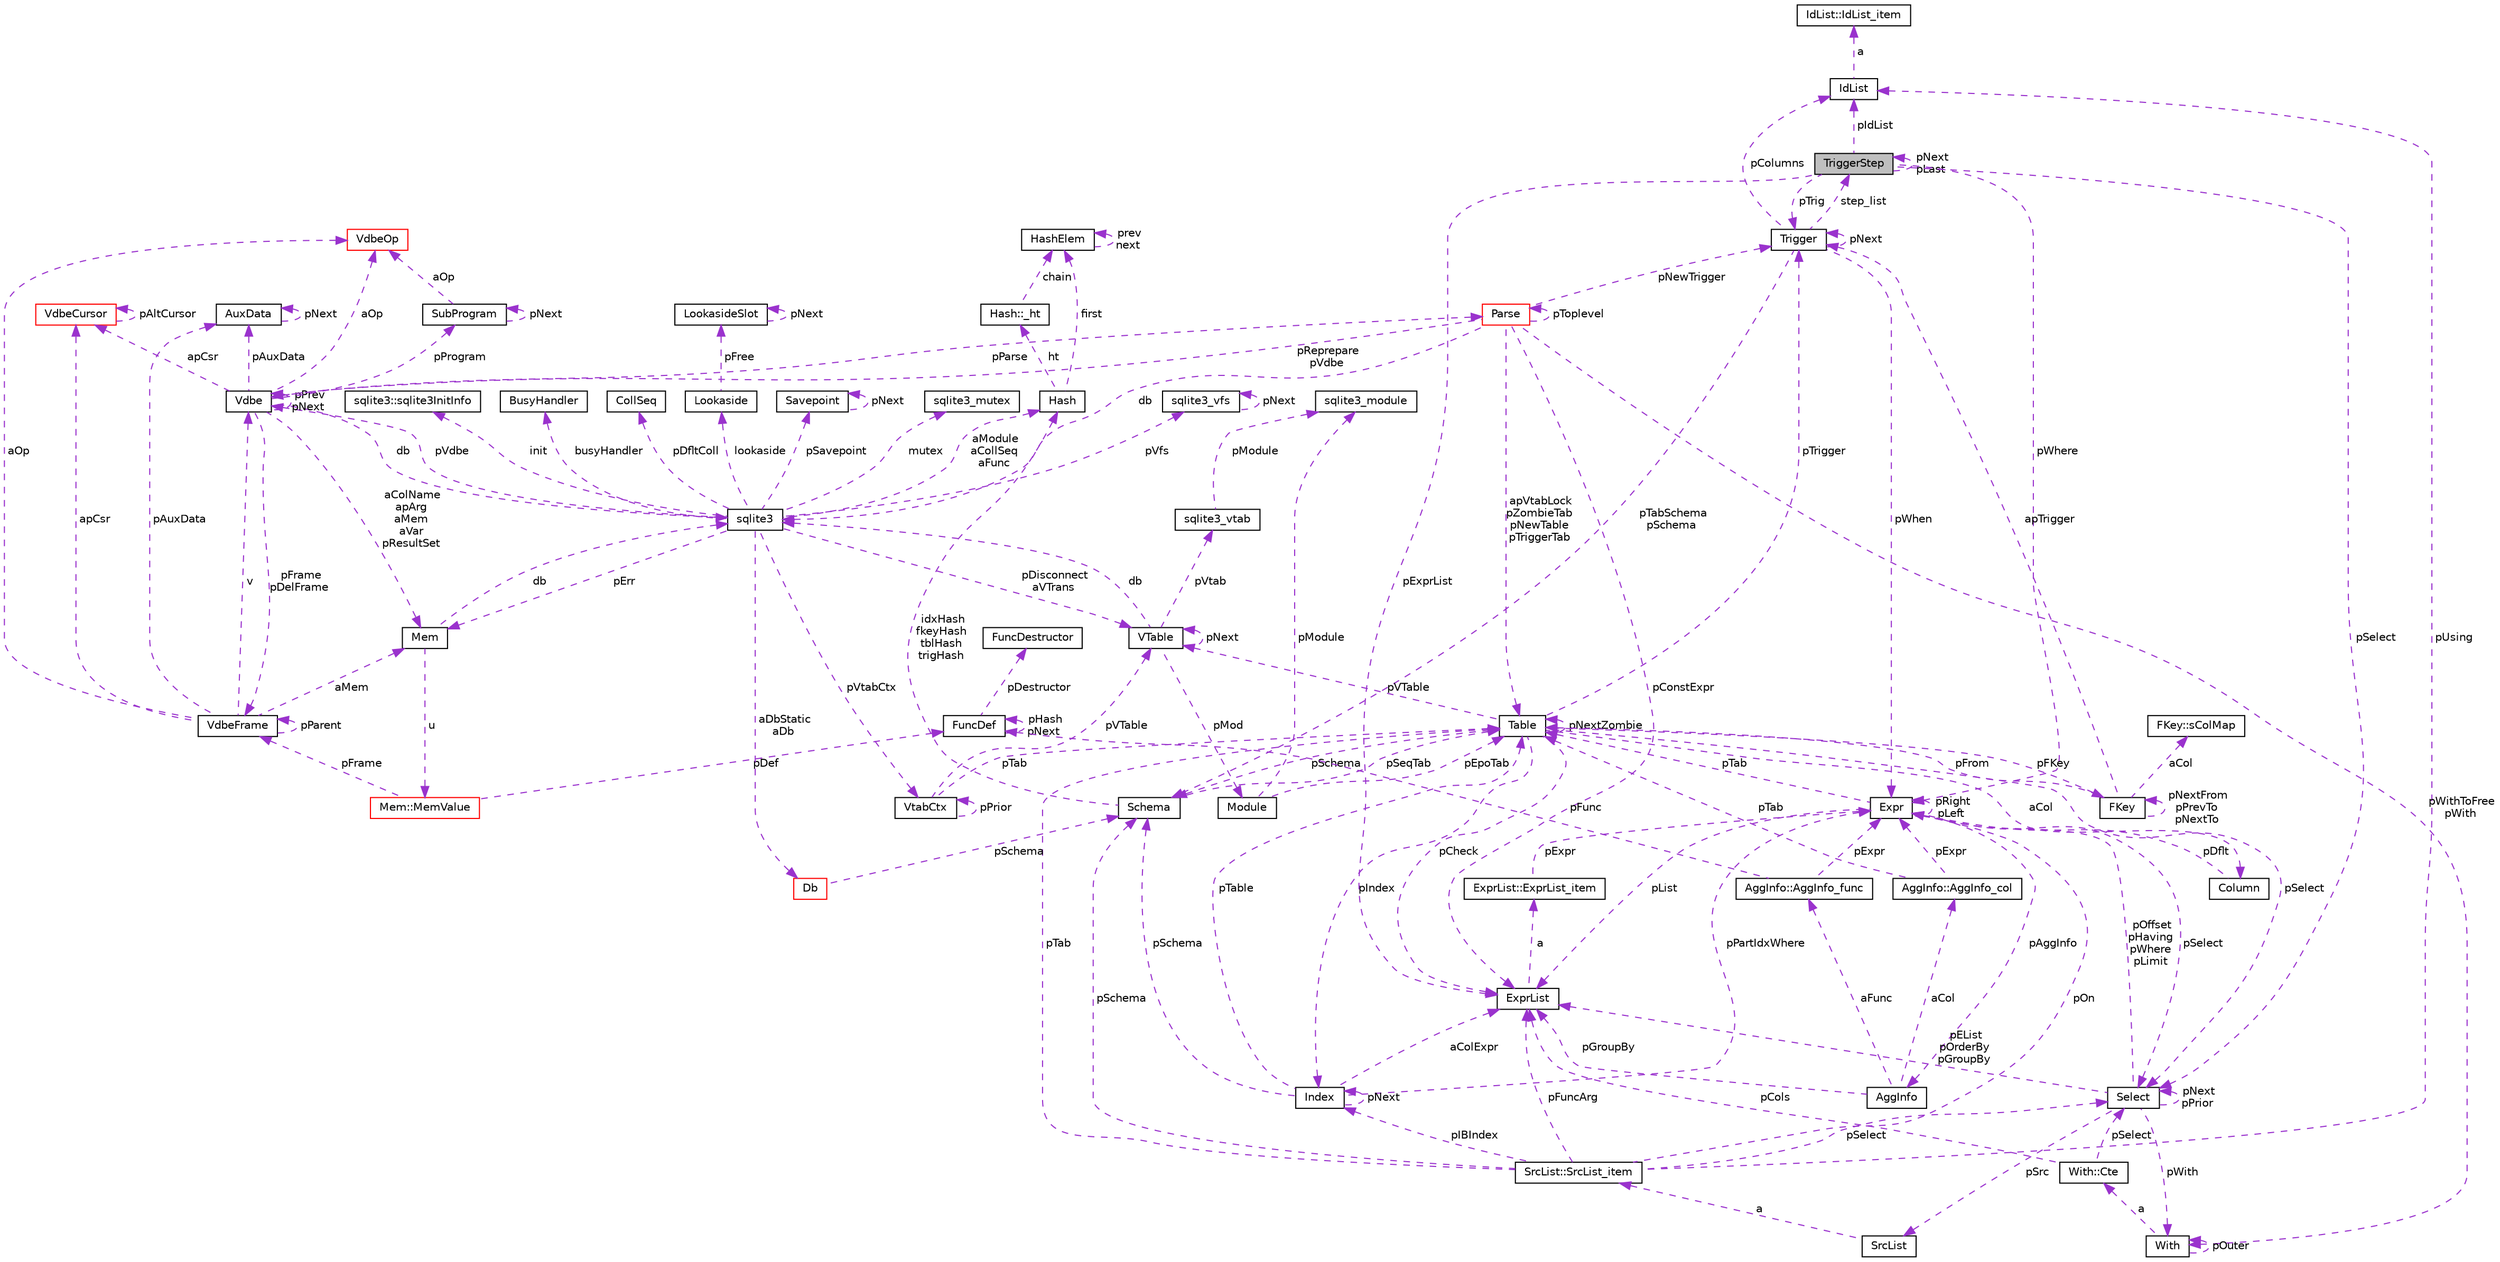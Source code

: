 digraph "TriggerStep"
{
  edge [fontname="Helvetica",fontsize="10",labelfontname="Helvetica",labelfontsize="10"];
  node [fontname="Helvetica",fontsize="10",shape=record];
  Node1 [label="TriggerStep",height=0.2,width=0.4,color="black", fillcolor="grey75", style="filled", fontcolor="black"];
  Node1 -> Node1 [dir="back",color="darkorchid3",fontsize="10",style="dashed",label=" pNext\npLast" ,fontname="Helvetica"];
  Node2 -> Node1 [dir="back",color="darkorchid3",fontsize="10",style="dashed",label=" pWhere" ,fontname="Helvetica"];
  Node2 [label="Expr",height=0.2,width=0.4,color="black", fillcolor="white", style="filled",URL="$structExpr.html"];
  Node3 -> Node2 [dir="back",color="darkorchid3",fontsize="10",style="dashed",label=" pAggInfo" ,fontname="Helvetica"];
  Node3 [label="AggInfo",height=0.2,width=0.4,color="black", fillcolor="white", style="filled",URL="$structAggInfo.html"];
  Node4 -> Node3 [dir="back",color="darkorchid3",fontsize="10",style="dashed",label=" aCol" ,fontname="Helvetica"];
  Node4 [label="AggInfo::AggInfo_col",height=0.2,width=0.4,color="black", fillcolor="white", style="filled",URL="$structAggInfo_1_1AggInfo__col.html"];
  Node2 -> Node4 [dir="back",color="darkorchid3",fontsize="10",style="dashed",label=" pExpr" ,fontname="Helvetica"];
  Node5 -> Node4 [dir="back",color="darkorchid3",fontsize="10",style="dashed",label=" pTab" ,fontname="Helvetica"];
  Node5 [label="Table",height=0.2,width=0.4,color="black", fillcolor="white", style="filled",URL="$structTable.html"];
  Node6 -> Node5 [dir="back",color="darkorchid3",fontsize="10",style="dashed",label=" pSchema" ,fontname="Helvetica"];
  Node6 [label="Schema",height=0.2,width=0.4,color="black", fillcolor="white", style="filled",URL="$structSchema.html"];
  Node5 -> Node6 [dir="back",color="darkorchid3",fontsize="10",style="dashed",label=" pSeqTab" ,fontname="Helvetica"];
  Node7 -> Node6 [dir="back",color="darkorchid3",fontsize="10",style="dashed",label=" idxHash\nfkeyHash\ntblHash\ntrigHash" ,fontname="Helvetica"];
  Node7 [label="Hash",height=0.2,width=0.4,color="black", fillcolor="white", style="filled",URL="$structHash.html"];
  Node8 -> Node7 [dir="back",color="darkorchid3",fontsize="10",style="dashed",label=" ht" ,fontname="Helvetica"];
  Node8 [label="Hash::_ht",height=0.2,width=0.4,color="black", fillcolor="white", style="filled",URL="$structHash_1_1__ht.html"];
  Node9 -> Node8 [dir="back",color="darkorchid3",fontsize="10",style="dashed",label=" chain" ,fontname="Helvetica"];
  Node9 [label="HashElem",height=0.2,width=0.4,color="black", fillcolor="white", style="filled",URL="$structHashElem.html"];
  Node9 -> Node9 [dir="back",color="darkorchid3",fontsize="10",style="dashed",label=" prev\nnext" ,fontname="Helvetica"];
  Node9 -> Node7 [dir="back",color="darkorchid3",fontsize="10",style="dashed",label=" first" ,fontname="Helvetica"];
  Node10 -> Node5 [dir="back",color="darkorchid3",fontsize="10",style="dashed",label=" aCol" ,fontname="Helvetica"];
  Node10 [label="Column",height=0.2,width=0.4,color="black", fillcolor="white", style="filled",URL="$structColumn.html"];
  Node2 -> Node10 [dir="back",color="darkorchid3",fontsize="10",style="dashed",label=" pDflt" ,fontname="Helvetica"];
  Node11 -> Node5 [dir="back",color="darkorchid3",fontsize="10",style="dashed",label=" pFKey" ,fontname="Helvetica"];
  Node11 [label="FKey",height=0.2,width=0.4,color="black", fillcolor="white", style="filled",URL="$structFKey.html"];
  Node12 -> Node11 [dir="back",color="darkorchid3",fontsize="10",style="dashed",label=" aCol" ,fontname="Helvetica"];
  Node12 [label="FKey::sColMap",height=0.2,width=0.4,color="black", fillcolor="white", style="filled",URL="$structFKey_1_1sColMap.html"];
  Node11 -> Node11 [dir="back",color="darkorchid3",fontsize="10",style="dashed",label=" pNextFrom\npPrevTo\npNextTo" ,fontname="Helvetica"];
  Node5 -> Node11 [dir="back",color="darkorchid3",fontsize="10",style="dashed",label=" pFrom" ,fontname="Helvetica"];
  Node13 -> Node11 [dir="back",color="darkorchid3",fontsize="10",style="dashed",label=" apTrigger" ,fontname="Helvetica"];
  Node13 [label="Trigger",height=0.2,width=0.4,color="black", fillcolor="white", style="filled",URL="$structTrigger.html"];
  Node1 -> Node13 [dir="back",color="darkorchid3",fontsize="10",style="dashed",label=" step_list" ,fontname="Helvetica"];
  Node6 -> Node13 [dir="back",color="darkorchid3",fontsize="10",style="dashed",label=" pTabSchema\npSchema" ,fontname="Helvetica"];
  Node2 -> Node13 [dir="back",color="darkorchid3",fontsize="10",style="dashed",label=" pWhen" ,fontname="Helvetica"];
  Node14 -> Node13 [dir="back",color="darkorchid3",fontsize="10",style="dashed",label=" pColumns" ,fontname="Helvetica"];
  Node14 [label="IdList",height=0.2,width=0.4,color="black", fillcolor="white", style="filled",URL="$structIdList.html"];
  Node15 -> Node14 [dir="back",color="darkorchid3",fontsize="10",style="dashed",label=" a" ,fontname="Helvetica"];
  Node15 [label="IdList::IdList_item",height=0.2,width=0.4,color="black", fillcolor="white", style="filled",URL="$structIdList_1_1IdList__item.html"];
  Node13 -> Node13 [dir="back",color="darkorchid3",fontsize="10",style="dashed",label=" pNext" ,fontname="Helvetica"];
  Node16 -> Node5 [dir="back",color="darkorchid3",fontsize="10",style="dashed",label=" pVTable" ,fontname="Helvetica"];
  Node16 [label="VTable",height=0.2,width=0.4,color="black", fillcolor="white", style="filled",URL="$structVTable.html"];
  Node17 -> Node16 [dir="back",color="darkorchid3",fontsize="10",style="dashed",label=" db" ,fontname="Helvetica"];
  Node17 [label="sqlite3",height=0.2,width=0.4,color="black", fillcolor="white", style="filled",URL="$structsqlite3.html"];
  Node18 -> Node17 [dir="back",color="darkorchid3",fontsize="10",style="dashed",label=" pErr" ,fontname="Helvetica"];
  Node18 [label="Mem",height=0.2,width=0.4,color="black", fillcolor="white", style="filled",URL="$structMem.html"];
  Node19 -> Node18 [dir="back",color="darkorchid3",fontsize="10",style="dashed",label=" u" ,fontname="Helvetica"];
  Node19 [label="Mem::MemValue",height=0.2,width=0.4,color="red", fillcolor="white", style="filled",URL="$unionMem_1_1MemValue.html"];
  Node20 -> Node19 [dir="back",color="darkorchid3",fontsize="10",style="dashed",label=" pFrame" ,fontname="Helvetica"];
  Node20 [label="VdbeFrame",height=0.2,width=0.4,color="black", fillcolor="white", style="filled",URL="$structVdbeFrame.html"];
  Node18 -> Node20 [dir="back",color="darkorchid3",fontsize="10",style="dashed",label=" aMem" ,fontname="Helvetica"];
  Node21 -> Node20 [dir="back",color="darkorchid3",fontsize="10",style="dashed",label=" v" ,fontname="Helvetica"];
  Node21 [label="Vdbe",height=0.2,width=0.4,color="black", fillcolor="white", style="filled",URL="$structVdbe.html"];
  Node18 -> Node21 [dir="back",color="darkorchid3",fontsize="10",style="dashed",label=" aColName\napArg\naMem\naVar\npResultSet" ,fontname="Helvetica"];
  Node21 -> Node21 [dir="back",color="darkorchid3",fontsize="10",style="dashed",label=" pPrev\npNext" ,fontname="Helvetica"];
  Node17 -> Node21 [dir="back",color="darkorchid3",fontsize="10",style="dashed",label=" db" ,fontname="Helvetica"];
  Node20 -> Node21 [dir="back",color="darkorchid3",fontsize="10",style="dashed",label=" pFrame\npDelFrame" ,fontname="Helvetica"];
  Node22 -> Node21 [dir="back",color="darkorchid3",fontsize="10",style="dashed",label=" pAuxData" ,fontname="Helvetica"];
  Node22 [label="AuxData",height=0.2,width=0.4,color="black", fillcolor="white", style="filled",URL="$structAuxData.html"];
  Node22 -> Node22 [dir="back",color="darkorchid3",fontsize="10",style="dashed",label=" pNext" ,fontname="Helvetica"];
  Node23 -> Node21 [dir="back",color="darkorchid3",fontsize="10",style="dashed",label=" pProgram" ,fontname="Helvetica"];
  Node23 [label="SubProgram",height=0.2,width=0.4,color="black", fillcolor="white", style="filled",URL="$structSubProgram.html"];
  Node23 -> Node23 [dir="back",color="darkorchid3",fontsize="10",style="dashed",label=" pNext" ,fontname="Helvetica"];
  Node24 -> Node23 [dir="back",color="darkorchid3",fontsize="10",style="dashed",label=" aOp" ,fontname="Helvetica"];
  Node24 [label="VdbeOp",height=0.2,width=0.4,color="red", fillcolor="white", style="filled",URL="$structVdbeOp.html"];
  Node25 -> Node21 [dir="back",color="darkorchid3",fontsize="10",style="dashed",label=" apCsr" ,fontname="Helvetica"];
  Node25 [label="VdbeCursor",height=0.2,width=0.4,color="red", fillcolor="white", style="filled",URL="$structVdbeCursor.html"];
  Node25 -> Node25 [dir="back",color="darkorchid3",fontsize="10",style="dashed",label=" pAltCursor" ,fontname="Helvetica"];
  Node26 -> Node21 [dir="back",color="darkorchid3",fontsize="10",style="dashed",label=" pParse" ,fontname="Helvetica"];
  Node26 [label="Parse",height=0.2,width=0.4,color="red", fillcolor="white", style="filled",URL="$structParse.html"];
  Node21 -> Node26 [dir="back",color="darkorchid3",fontsize="10",style="dashed",label=" pReprepare\npVdbe" ,fontname="Helvetica"];
  Node17 -> Node26 [dir="back",color="darkorchid3",fontsize="10",style="dashed",label=" db" ,fontname="Helvetica"];
  Node27 -> Node26 [dir="back",color="darkorchid3",fontsize="10",style="dashed",label=" pWithToFree\npWith" ,fontname="Helvetica"];
  Node27 [label="With",height=0.2,width=0.4,color="black", fillcolor="white", style="filled",URL="$structWith.html"];
  Node28 -> Node27 [dir="back",color="darkorchid3",fontsize="10",style="dashed",label=" a" ,fontname="Helvetica"];
  Node28 [label="With::Cte",height=0.2,width=0.4,color="black", fillcolor="white", style="filled",URL="$structWith_1_1Cte.html"];
  Node29 -> Node28 [dir="back",color="darkorchid3",fontsize="10",style="dashed",label=" pSelect" ,fontname="Helvetica"];
  Node29 [label="Select",height=0.2,width=0.4,color="black", fillcolor="white", style="filled",URL="$structSelect.html"];
  Node2 -> Node29 [dir="back",color="darkorchid3",fontsize="10",style="dashed",label=" pOffset\npHaving\npWhere\npLimit" ,fontname="Helvetica"];
  Node27 -> Node29 [dir="back",color="darkorchid3",fontsize="10",style="dashed",label=" pWith" ,fontname="Helvetica"];
  Node29 -> Node29 [dir="back",color="darkorchid3",fontsize="10",style="dashed",label=" pNext\npPrior" ,fontname="Helvetica"];
  Node30 -> Node29 [dir="back",color="darkorchid3",fontsize="10",style="dashed",label=" pSrc" ,fontname="Helvetica"];
  Node30 [label="SrcList",height=0.2,width=0.4,color="black", fillcolor="white", style="filled",URL="$structSrcList.html"];
  Node31 -> Node30 [dir="back",color="darkorchid3",fontsize="10",style="dashed",label=" a" ,fontname="Helvetica"];
  Node31 [label="SrcList::SrcList_item",height=0.2,width=0.4,color="black", fillcolor="white", style="filled",URL="$structSrcList_1_1SrcList__item.html"];
  Node6 -> Node31 [dir="back",color="darkorchid3",fontsize="10",style="dashed",label=" pSchema" ,fontname="Helvetica"];
  Node2 -> Node31 [dir="back",color="darkorchid3",fontsize="10",style="dashed",label=" pOn" ,fontname="Helvetica"];
  Node14 -> Node31 [dir="back",color="darkorchid3",fontsize="10",style="dashed",label=" pUsing" ,fontname="Helvetica"];
  Node5 -> Node31 [dir="back",color="darkorchid3",fontsize="10",style="dashed",label=" pTab" ,fontname="Helvetica"];
  Node29 -> Node31 [dir="back",color="darkorchid3",fontsize="10",style="dashed",label=" pSelect" ,fontname="Helvetica"];
  Node32 -> Node31 [dir="back",color="darkorchid3",fontsize="10",style="dashed",label=" pIBIndex" ,fontname="Helvetica"];
  Node32 [label="Index",height=0.2,width=0.4,color="black", fillcolor="white", style="filled",URL="$structIndex.html"];
  Node6 -> Node32 [dir="back",color="darkorchid3",fontsize="10",style="dashed",label=" pSchema" ,fontname="Helvetica"];
  Node2 -> Node32 [dir="back",color="darkorchid3",fontsize="10",style="dashed",label=" pPartIdxWhere" ,fontname="Helvetica"];
  Node5 -> Node32 [dir="back",color="darkorchid3",fontsize="10",style="dashed",label=" pTable" ,fontname="Helvetica"];
  Node33 -> Node32 [dir="back",color="darkorchid3",fontsize="10",style="dashed",label=" aColExpr" ,fontname="Helvetica"];
  Node33 [label="ExprList",height=0.2,width=0.4,color="black", fillcolor="white", style="filled",URL="$structExprList.html"];
  Node34 -> Node33 [dir="back",color="darkorchid3",fontsize="10",style="dashed",label=" a" ,fontname="Helvetica"];
  Node34 [label="ExprList::ExprList_item",height=0.2,width=0.4,color="black", fillcolor="white", style="filled",URL="$structExprList_1_1ExprList__item.html"];
  Node2 -> Node34 [dir="back",color="darkorchid3",fontsize="10",style="dashed",label=" pExpr" ,fontname="Helvetica"];
  Node32 -> Node32 [dir="back",color="darkorchid3",fontsize="10",style="dashed",label=" pNext" ,fontname="Helvetica"];
  Node33 -> Node31 [dir="back",color="darkorchid3",fontsize="10",style="dashed",label=" pFuncArg" ,fontname="Helvetica"];
  Node33 -> Node29 [dir="back",color="darkorchid3",fontsize="10",style="dashed",label=" pEList\npOrderBy\npGroupBy" ,fontname="Helvetica"];
  Node33 -> Node28 [dir="back",color="darkorchid3",fontsize="10",style="dashed",label=" pCols" ,fontname="Helvetica"];
  Node27 -> Node27 [dir="back",color="darkorchid3",fontsize="10",style="dashed",label=" pOuter" ,fontname="Helvetica"];
  Node5 -> Node26 [dir="back",color="darkorchid3",fontsize="10",style="dashed",label=" apVtabLock\npZombieTab\npNewTable\npTriggerTab" ,fontname="Helvetica"];
  Node13 -> Node26 [dir="back",color="darkorchid3",fontsize="10",style="dashed",label=" pNewTrigger" ,fontname="Helvetica"];
  Node33 -> Node26 [dir="back",color="darkorchid3",fontsize="10",style="dashed",label=" pConstExpr" ,fontname="Helvetica"];
  Node26 -> Node26 [dir="back",color="darkorchid3",fontsize="10",style="dashed",label=" pToplevel" ,fontname="Helvetica"];
  Node24 -> Node21 [dir="back",color="darkorchid3",fontsize="10",style="dashed",label=" aOp" ,fontname="Helvetica"];
  Node20 -> Node20 [dir="back",color="darkorchid3",fontsize="10",style="dashed",label=" pParent" ,fontname="Helvetica"];
  Node22 -> Node20 [dir="back",color="darkorchid3",fontsize="10",style="dashed",label=" pAuxData" ,fontname="Helvetica"];
  Node25 -> Node20 [dir="back",color="darkorchid3",fontsize="10",style="dashed",label=" apCsr" ,fontname="Helvetica"];
  Node24 -> Node20 [dir="back",color="darkorchid3",fontsize="10",style="dashed",label=" aOp" ,fontname="Helvetica"];
  Node35 -> Node19 [dir="back",color="darkorchid3",fontsize="10",style="dashed",label=" pDef" ,fontname="Helvetica"];
  Node35 [label="FuncDef",height=0.2,width=0.4,color="black", fillcolor="white", style="filled",URL="$structFuncDef.html"];
  Node36 -> Node35 [dir="back",color="darkorchid3",fontsize="10",style="dashed",label=" pDestructor" ,fontname="Helvetica"];
  Node36 [label="FuncDestructor",height=0.2,width=0.4,color="black", fillcolor="white", style="filled",URL="$structFuncDestructor.html"];
  Node35 -> Node35 [dir="back",color="darkorchid3",fontsize="10",style="dashed",label=" pHash\npNext" ,fontname="Helvetica"];
  Node17 -> Node18 [dir="back",color="darkorchid3",fontsize="10",style="dashed",label=" db" ,fontname="Helvetica"];
  Node21 -> Node17 [dir="back",color="darkorchid3",fontsize="10",style="dashed",label=" pVdbe" ,fontname="Helvetica"];
  Node37 -> Node17 [dir="back",color="darkorchid3",fontsize="10",style="dashed",label=" pSavepoint" ,fontname="Helvetica"];
  Node37 [label="Savepoint",height=0.2,width=0.4,color="black", fillcolor="white", style="filled",URL="$structSavepoint.html"];
  Node37 -> Node37 [dir="back",color="darkorchid3",fontsize="10",style="dashed",label=" pNext" ,fontname="Helvetica"];
  Node38 -> Node17 [dir="back",color="darkorchid3",fontsize="10",style="dashed",label=" lookaside" ,fontname="Helvetica"];
  Node38 [label="Lookaside",height=0.2,width=0.4,color="black", fillcolor="white", style="filled",URL="$structLookaside.html"];
  Node39 -> Node38 [dir="back",color="darkorchid3",fontsize="10",style="dashed",label=" pFree" ,fontname="Helvetica"];
  Node39 [label="LookasideSlot",height=0.2,width=0.4,color="black", fillcolor="white", style="filled",URL="$structLookasideSlot.html"];
  Node39 -> Node39 [dir="back",color="darkorchid3",fontsize="10",style="dashed",label=" pNext" ,fontname="Helvetica"];
  Node40 -> Node17 [dir="back",color="darkorchid3",fontsize="10",style="dashed",label=" mutex" ,fontname="Helvetica"];
  Node40 [label="sqlite3_mutex",height=0.2,width=0.4,color="black", fillcolor="white", style="filled",URL="$structsqlite3__mutex.html"];
  Node41 -> Node17 [dir="back",color="darkorchid3",fontsize="10",style="dashed",label=" pVfs" ,fontname="Helvetica"];
  Node41 [label="sqlite3_vfs",height=0.2,width=0.4,color="black", fillcolor="white", style="filled",URL="$structsqlite3__vfs.html"];
  Node41 -> Node41 [dir="back",color="darkorchid3",fontsize="10",style="dashed",label=" pNext" ,fontname="Helvetica"];
  Node42 -> Node17 [dir="back",color="darkorchid3",fontsize="10",style="dashed",label=" init" ,fontname="Helvetica"];
  Node42 [label="sqlite3::sqlite3InitInfo",height=0.2,width=0.4,color="black", fillcolor="white", style="filled",URL="$structsqlite3_1_1sqlite3InitInfo.html"];
  Node43 -> Node17 [dir="back",color="darkorchid3",fontsize="10",style="dashed",label=" busyHandler" ,fontname="Helvetica"];
  Node43 [label="BusyHandler",height=0.2,width=0.4,color="black", fillcolor="white", style="filled",URL="$structBusyHandler.html"];
  Node44 -> Node17 [dir="back",color="darkorchid3",fontsize="10",style="dashed",label=" pVtabCtx" ,fontname="Helvetica"];
  Node44 [label="VtabCtx",height=0.2,width=0.4,color="black", fillcolor="white", style="filled",URL="$structVtabCtx.html"];
  Node44 -> Node44 [dir="back",color="darkorchid3",fontsize="10",style="dashed",label=" pPrior" ,fontname="Helvetica"];
  Node16 -> Node44 [dir="back",color="darkorchid3",fontsize="10",style="dashed",label=" pVTable" ,fontname="Helvetica"];
  Node5 -> Node44 [dir="back",color="darkorchid3",fontsize="10",style="dashed",label=" pTab" ,fontname="Helvetica"];
  Node45 -> Node17 [dir="back",color="darkorchid3",fontsize="10",style="dashed",label=" pDfltColl" ,fontname="Helvetica"];
  Node45 [label="CollSeq",height=0.2,width=0.4,color="black", fillcolor="white", style="filled",URL="$structCollSeq.html"];
  Node16 -> Node17 [dir="back",color="darkorchid3",fontsize="10",style="dashed",label=" pDisconnect\naVTrans" ,fontname="Helvetica"];
  Node46 -> Node17 [dir="back",color="darkorchid3",fontsize="10",style="dashed",label=" aDbStatic\naDb" ,fontname="Helvetica"];
  Node46 [label="Db",height=0.2,width=0.4,color="red", fillcolor="white", style="filled",URL="$structDb.html"];
  Node6 -> Node46 [dir="back",color="darkorchid3",fontsize="10",style="dashed",label=" pSchema" ,fontname="Helvetica"];
  Node7 -> Node17 [dir="back",color="darkorchid3",fontsize="10",style="dashed",label=" aModule\naCollSeq\naFunc" ,fontname="Helvetica"];
  Node16 -> Node16 [dir="back",color="darkorchid3",fontsize="10",style="dashed",label=" pNext" ,fontname="Helvetica"];
  Node47 -> Node16 [dir="back",color="darkorchid3",fontsize="10",style="dashed",label=" pMod" ,fontname="Helvetica"];
  Node47 [label="Module",height=0.2,width=0.4,color="black", fillcolor="white", style="filled",URL="$structModule.html"];
  Node48 -> Node47 [dir="back",color="darkorchid3",fontsize="10",style="dashed",label=" pModule" ,fontname="Helvetica"];
  Node48 [label="sqlite3_module",height=0.2,width=0.4,color="black", fillcolor="white", style="filled",URL="$structsqlite3__module.html"];
  Node5 -> Node47 [dir="back",color="darkorchid3",fontsize="10",style="dashed",label=" pEpoTab" ,fontname="Helvetica"];
  Node49 -> Node16 [dir="back",color="darkorchid3",fontsize="10",style="dashed",label=" pVtab" ,fontname="Helvetica"];
  Node49 [label="sqlite3_vtab",height=0.2,width=0.4,color="black", fillcolor="white", style="filled",URL="$structsqlite3__vtab.html"];
  Node48 -> Node49 [dir="back",color="darkorchid3",fontsize="10",style="dashed",label=" pModule" ,fontname="Helvetica"];
  Node5 -> Node5 [dir="back",color="darkorchid3",fontsize="10",style="dashed",label=" pNextZombie" ,fontname="Helvetica"];
  Node13 -> Node5 [dir="back",color="darkorchid3",fontsize="10",style="dashed",label=" pTrigger" ,fontname="Helvetica"];
  Node29 -> Node5 [dir="back",color="darkorchid3",fontsize="10",style="dashed",label=" pSelect" ,fontname="Helvetica"];
  Node33 -> Node5 [dir="back",color="darkorchid3",fontsize="10",style="dashed",label=" pCheck" ,fontname="Helvetica"];
  Node32 -> Node5 [dir="back",color="darkorchid3",fontsize="10",style="dashed",label=" pIndex" ,fontname="Helvetica"];
  Node50 -> Node3 [dir="back",color="darkorchid3",fontsize="10",style="dashed",label=" aFunc" ,fontname="Helvetica"];
  Node50 [label="AggInfo::AggInfo_func",height=0.2,width=0.4,color="black", fillcolor="white", style="filled",URL="$structAggInfo_1_1AggInfo__func.html"];
  Node2 -> Node50 [dir="back",color="darkorchid3",fontsize="10",style="dashed",label=" pExpr" ,fontname="Helvetica"];
  Node35 -> Node50 [dir="back",color="darkorchid3",fontsize="10",style="dashed",label=" pFunc" ,fontname="Helvetica"];
  Node33 -> Node3 [dir="back",color="darkorchid3",fontsize="10",style="dashed",label=" pGroupBy" ,fontname="Helvetica"];
  Node2 -> Node2 [dir="back",color="darkorchid3",fontsize="10",style="dashed",label=" pRight\npLeft" ,fontname="Helvetica"];
  Node5 -> Node2 [dir="back",color="darkorchid3",fontsize="10",style="dashed",label=" pTab" ,fontname="Helvetica"];
  Node29 -> Node2 [dir="back",color="darkorchid3",fontsize="10",style="dashed",label=" pSelect" ,fontname="Helvetica"];
  Node33 -> Node2 [dir="back",color="darkorchid3",fontsize="10",style="dashed",label=" pList" ,fontname="Helvetica"];
  Node14 -> Node1 [dir="back",color="darkorchid3",fontsize="10",style="dashed",label=" pIdList" ,fontname="Helvetica"];
  Node29 -> Node1 [dir="back",color="darkorchid3",fontsize="10",style="dashed",label=" pSelect" ,fontname="Helvetica"];
  Node13 -> Node1 [dir="back",color="darkorchid3",fontsize="10",style="dashed",label=" pTrig" ,fontname="Helvetica"];
  Node33 -> Node1 [dir="back",color="darkorchid3",fontsize="10",style="dashed",label=" pExprList" ,fontname="Helvetica"];
}
